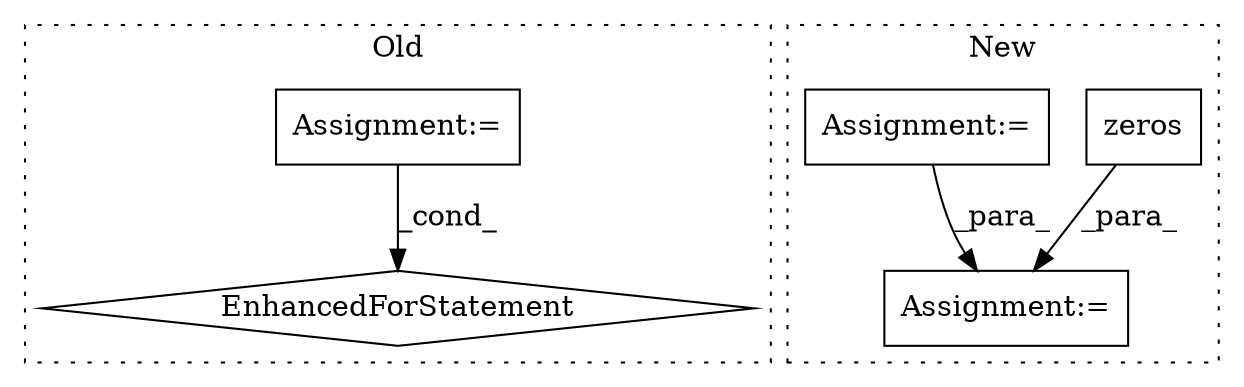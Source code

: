 digraph G {
subgraph cluster0 {
1 [label="EnhancedForStatement" a="70" s="984,1105" l="73,2" shape="diamond"];
4 [label="Assignment:=" a="7" s="984,1105" l="73,2" shape="box"];
label = "Old";
style="dotted";
}
subgraph cluster1 {
2 [label="zeros" a="32" s="391,433" l="11,2" shape="box"];
3 [label="Assignment:=" a="7" s="815" l="1" shape="box"];
5 [label="Assignment:=" a="7" s="453" l="1" shape="box"];
label = "New";
style="dotted";
}
2 -> 3 [label="_para_"];
4 -> 1 [label="_cond_"];
5 -> 3 [label="_para_"];
}